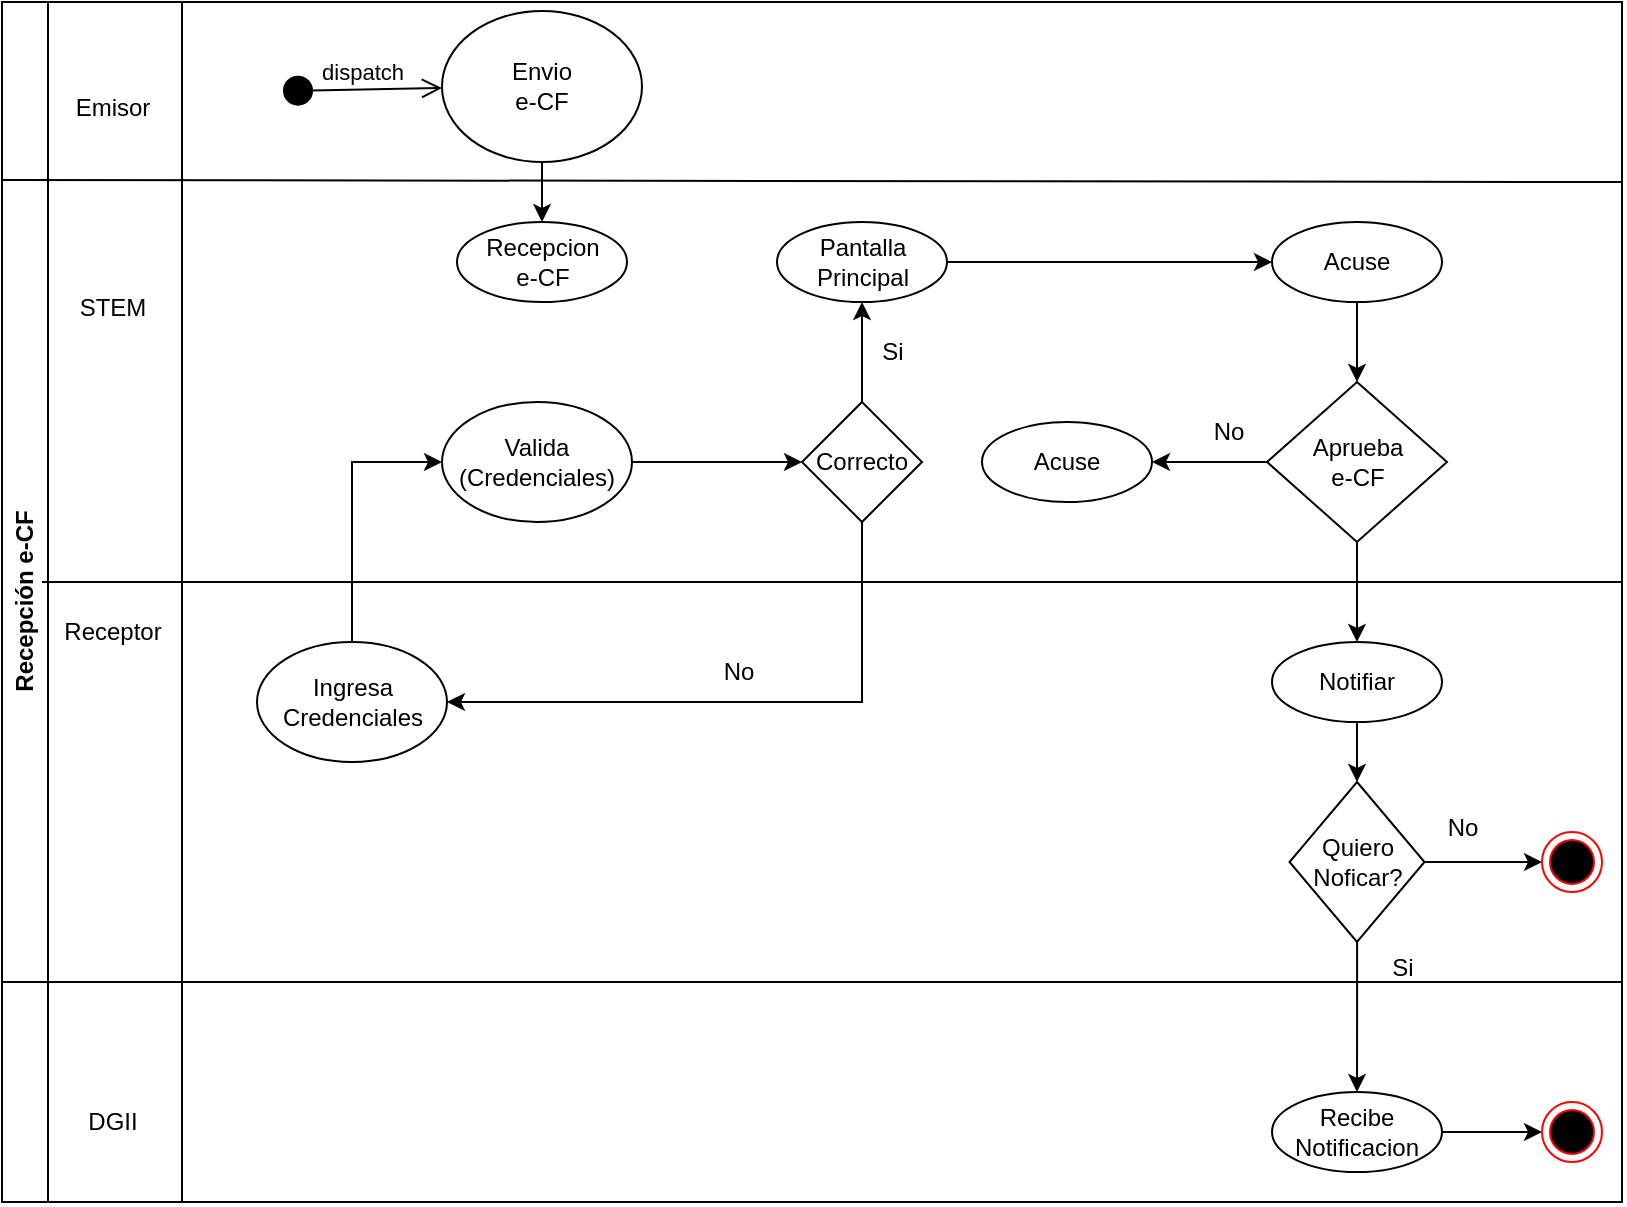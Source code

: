 <mxfile version="23.1.1" type="github">
  <diagram id="kgpKYQtTHZ0yAKxKKP6v" name="Page-1">
    <mxGraphModel dx="878" dy="514" grid="1" gridSize="10" guides="1" tooltips="1" connect="1" arrows="1" fold="1" page="1" pageScale="1" pageWidth="850" pageHeight="1100" math="0" shadow="0">
      <root>
        <mxCell id="0" />
        <mxCell id="1" parent="0" />
        <mxCell id="AM0ow1BMnHBGBbMgDqAt-38" value="Recepción e-CF" style="swimlane;horizontal=0;whiteSpace=wrap;html=1;" vertex="1" parent="1">
          <mxGeometry x="100" y="1070" width="810" height="600" as="geometry" />
        </mxCell>
        <mxCell id="AM0ow1BMnHBGBbMgDqAt-47" value="" style="endArrow=none;html=1;rounded=0;exitX=0;exitY=0.25;exitDx=0;exitDy=0;" edge="1" parent="AM0ow1BMnHBGBbMgDqAt-38">
          <mxGeometry width="50" height="50" relative="1" as="geometry">
            <mxPoint x="20" y="290" as="sourcePoint" />
            <mxPoint x="810" y="290" as="targetPoint" />
          </mxGeometry>
        </mxCell>
        <mxCell id="AM0ow1BMnHBGBbMgDqAt-49" value="" style="endArrow=none;html=1;rounded=0;exitX=0;exitY=0.25;exitDx=0;exitDy=0;" edge="1" parent="AM0ow1BMnHBGBbMgDqAt-38">
          <mxGeometry width="50" height="50" relative="1" as="geometry">
            <mxPoint y="490" as="sourcePoint" />
            <mxPoint x="810" y="490" as="targetPoint" />
          </mxGeometry>
        </mxCell>
        <mxCell id="AM0ow1BMnHBGBbMgDqAt-50" value="Receptor" style="text;html=1;align=center;verticalAlign=middle;resizable=0;points=[];autosize=1;strokeColor=none;fillColor=none;" vertex="1" parent="AM0ow1BMnHBGBbMgDqAt-38">
          <mxGeometry x="20" y="300" width="70" height="30" as="geometry" />
        </mxCell>
        <mxCell id="AM0ow1BMnHBGBbMgDqAt-51" value="DGII" style="text;html=1;align=center;verticalAlign=middle;resizable=0;points=[];autosize=1;strokeColor=none;fillColor=none;" vertex="1" parent="AM0ow1BMnHBGBbMgDqAt-38">
          <mxGeometry x="30" y="545" width="50" height="30" as="geometry" />
        </mxCell>
        <mxCell id="AM0ow1BMnHBGBbMgDqAt-48" value="STEM" style="text;html=1;align=center;verticalAlign=middle;resizable=0;points=[];autosize=1;strokeColor=none;fillColor=none;" vertex="1" parent="AM0ow1BMnHBGBbMgDqAt-38">
          <mxGeometry x="25" y="138" width="60" height="30" as="geometry" />
        </mxCell>
        <mxCell id="AM0ow1BMnHBGBbMgDqAt-46" value="Emisor" style="text;html=1;align=center;verticalAlign=middle;resizable=0;points=[];autosize=1;strokeColor=none;fillColor=none;" vertex="1" parent="AM0ow1BMnHBGBbMgDqAt-38">
          <mxGeometry x="25" y="38" width="60" height="30" as="geometry" />
        </mxCell>
        <mxCell id="AM0ow1BMnHBGBbMgDqAt-54" value="dispatch" style="html=1;verticalAlign=bottom;startArrow=circle;startFill=1;endArrow=open;startSize=6;endSize=8;curved=0;rounded=0;" edge="1" parent="AM0ow1BMnHBGBbMgDqAt-38" target="AM0ow1BMnHBGBbMgDqAt-55">
          <mxGeometry width="80" relative="1" as="geometry">
            <mxPoint x="140" y="44.5" as="sourcePoint" />
            <mxPoint x="220" y="44.5" as="targetPoint" />
          </mxGeometry>
        </mxCell>
        <mxCell id="AM0ow1BMnHBGBbMgDqAt-57" style="edgeStyle=orthogonalEdgeStyle;rounded=0;orthogonalLoop=1;jettySize=auto;html=1;" edge="1" parent="AM0ow1BMnHBGBbMgDqAt-38" source="AM0ow1BMnHBGBbMgDqAt-55" target="AM0ow1BMnHBGBbMgDqAt-56">
          <mxGeometry relative="1" as="geometry" />
        </mxCell>
        <mxCell id="AM0ow1BMnHBGBbMgDqAt-55" value="Envio&lt;br&gt;e-CF" style="ellipse;whiteSpace=wrap;html=1;" vertex="1" parent="AM0ow1BMnHBGBbMgDqAt-38">
          <mxGeometry x="220" y="4.5" width="100" height="75.5" as="geometry" />
        </mxCell>
        <mxCell id="AM0ow1BMnHBGBbMgDqAt-56" value="Recepcion&lt;br&gt;e-CF" style="ellipse;whiteSpace=wrap;html=1;" vertex="1" parent="AM0ow1BMnHBGBbMgDqAt-38">
          <mxGeometry x="227.5" y="110" width="85" height="40" as="geometry" />
        </mxCell>
        <mxCell id="AM0ow1BMnHBGBbMgDqAt-62" style="edgeStyle=orthogonalEdgeStyle;rounded=0;orthogonalLoop=1;jettySize=auto;html=1;entryX=0;entryY=0.5;entryDx=0;entryDy=0;" edge="1" parent="AM0ow1BMnHBGBbMgDqAt-38" source="AM0ow1BMnHBGBbMgDqAt-58" target="AM0ow1BMnHBGBbMgDqAt-61">
          <mxGeometry relative="1" as="geometry" />
        </mxCell>
        <mxCell id="AM0ow1BMnHBGBbMgDqAt-58" value="Valida&lt;br&gt;(Credenciales)" style="ellipse;whiteSpace=wrap;html=1;" vertex="1" parent="AM0ow1BMnHBGBbMgDqAt-38">
          <mxGeometry x="220" y="200" width="95" height="60" as="geometry" />
        </mxCell>
        <mxCell id="AM0ow1BMnHBGBbMgDqAt-60" style="edgeStyle=orthogonalEdgeStyle;rounded=0;orthogonalLoop=1;jettySize=auto;html=1;entryX=0;entryY=0.5;entryDx=0;entryDy=0;" edge="1" parent="AM0ow1BMnHBGBbMgDqAt-38" source="AM0ow1BMnHBGBbMgDqAt-59" target="AM0ow1BMnHBGBbMgDqAt-58">
          <mxGeometry relative="1" as="geometry" />
        </mxCell>
        <mxCell id="AM0ow1BMnHBGBbMgDqAt-59" value="Ingresa&lt;br&gt;Credenciales" style="ellipse;whiteSpace=wrap;html=1;" vertex="1" parent="AM0ow1BMnHBGBbMgDqAt-38">
          <mxGeometry x="127.5" y="320" width="95" height="60" as="geometry" />
        </mxCell>
        <mxCell id="AM0ow1BMnHBGBbMgDqAt-65" style="edgeStyle=orthogonalEdgeStyle;rounded=0;orthogonalLoop=1;jettySize=auto;html=1;entryX=0.5;entryY=1;entryDx=0;entryDy=0;" edge="1" parent="AM0ow1BMnHBGBbMgDqAt-38" source="AM0ow1BMnHBGBbMgDqAt-61" target="AM0ow1BMnHBGBbMgDqAt-64">
          <mxGeometry relative="1" as="geometry" />
        </mxCell>
        <mxCell id="AM0ow1BMnHBGBbMgDqAt-67" style="edgeStyle=orthogonalEdgeStyle;rounded=0;orthogonalLoop=1;jettySize=auto;html=1;entryX=1;entryY=0.5;entryDx=0;entryDy=0;" edge="1" parent="AM0ow1BMnHBGBbMgDqAt-38" source="AM0ow1BMnHBGBbMgDqAt-61" target="AM0ow1BMnHBGBbMgDqAt-59">
          <mxGeometry relative="1" as="geometry">
            <Array as="points">
              <mxPoint x="430" y="350" />
            </Array>
          </mxGeometry>
        </mxCell>
        <mxCell id="AM0ow1BMnHBGBbMgDqAt-61" value="Correcto" style="rhombus;whiteSpace=wrap;html=1;" vertex="1" parent="AM0ow1BMnHBGBbMgDqAt-38">
          <mxGeometry x="400" y="200" width="60" height="60" as="geometry" />
        </mxCell>
        <mxCell id="AM0ow1BMnHBGBbMgDqAt-70" style="edgeStyle=orthogonalEdgeStyle;rounded=0;orthogonalLoop=1;jettySize=auto;html=1;entryX=0;entryY=0.5;entryDx=0;entryDy=0;" edge="1" parent="AM0ow1BMnHBGBbMgDqAt-38" source="AM0ow1BMnHBGBbMgDqAt-64" target="AM0ow1BMnHBGBbMgDqAt-69">
          <mxGeometry relative="1" as="geometry" />
        </mxCell>
        <mxCell id="AM0ow1BMnHBGBbMgDqAt-64" value="Pantalla&lt;br&gt;Principal" style="ellipse;whiteSpace=wrap;html=1;" vertex="1" parent="AM0ow1BMnHBGBbMgDqAt-38">
          <mxGeometry x="387.5" y="110" width="85" height="40" as="geometry" />
        </mxCell>
        <mxCell id="AM0ow1BMnHBGBbMgDqAt-72" style="edgeStyle=orthogonalEdgeStyle;rounded=0;orthogonalLoop=1;jettySize=auto;html=1;entryX=0.5;entryY=0;entryDx=0;entryDy=0;" edge="1" parent="AM0ow1BMnHBGBbMgDqAt-38" source="AM0ow1BMnHBGBbMgDqAt-69" target="AM0ow1BMnHBGBbMgDqAt-71">
          <mxGeometry relative="1" as="geometry" />
        </mxCell>
        <mxCell id="AM0ow1BMnHBGBbMgDqAt-69" value="Acuse" style="ellipse;whiteSpace=wrap;html=1;" vertex="1" parent="AM0ow1BMnHBGBbMgDqAt-38">
          <mxGeometry x="635" y="110" width="85" height="40" as="geometry" />
        </mxCell>
        <mxCell id="AM0ow1BMnHBGBbMgDqAt-74" style="edgeStyle=orthogonalEdgeStyle;rounded=0;orthogonalLoop=1;jettySize=auto;html=1;entryX=1;entryY=0.5;entryDx=0;entryDy=0;" edge="1" parent="AM0ow1BMnHBGBbMgDqAt-38" source="AM0ow1BMnHBGBbMgDqAt-71" target="AM0ow1BMnHBGBbMgDqAt-73">
          <mxGeometry relative="1" as="geometry" />
        </mxCell>
        <mxCell id="AM0ow1BMnHBGBbMgDqAt-82" style="edgeStyle=orthogonalEdgeStyle;rounded=0;orthogonalLoop=1;jettySize=auto;html=1;entryX=0.5;entryY=0;entryDx=0;entryDy=0;" edge="1" parent="AM0ow1BMnHBGBbMgDqAt-38" source="AM0ow1BMnHBGBbMgDqAt-71" target="AM0ow1BMnHBGBbMgDqAt-76">
          <mxGeometry relative="1" as="geometry" />
        </mxCell>
        <mxCell id="AM0ow1BMnHBGBbMgDqAt-71" value="Aprueba&lt;br&gt;e-CF" style="rhombus;whiteSpace=wrap;html=1;" vertex="1" parent="AM0ow1BMnHBGBbMgDqAt-38">
          <mxGeometry x="632.5" y="190" width="90" height="80" as="geometry" />
        </mxCell>
        <mxCell id="AM0ow1BMnHBGBbMgDqAt-73" value="Acuse" style="ellipse;whiteSpace=wrap;html=1;" vertex="1" parent="AM0ow1BMnHBGBbMgDqAt-38">
          <mxGeometry x="490" y="210" width="85" height="40" as="geometry" />
        </mxCell>
        <mxCell id="AM0ow1BMnHBGBbMgDqAt-83" style="edgeStyle=orthogonalEdgeStyle;rounded=0;orthogonalLoop=1;jettySize=auto;html=1;entryX=0.5;entryY=0;entryDx=0;entryDy=0;" edge="1" parent="AM0ow1BMnHBGBbMgDqAt-38" source="AM0ow1BMnHBGBbMgDqAt-76" target="AM0ow1BMnHBGBbMgDqAt-81">
          <mxGeometry relative="1" as="geometry" />
        </mxCell>
        <mxCell id="AM0ow1BMnHBGBbMgDqAt-76" value="Notifiar" style="ellipse;whiteSpace=wrap;html=1;" vertex="1" parent="AM0ow1BMnHBGBbMgDqAt-38">
          <mxGeometry x="635" y="320" width="85" height="40" as="geometry" />
        </mxCell>
        <mxCell id="AM0ow1BMnHBGBbMgDqAt-45" value="" style="endArrow=none;html=1;rounded=0;exitX=0;exitY=0.25;exitDx=0;exitDy=0;" edge="1" parent="AM0ow1BMnHBGBbMgDqAt-38">
          <mxGeometry width="50" height="50" relative="1" as="geometry">
            <mxPoint y="89" as="sourcePoint" />
            <mxPoint x="810" y="90" as="targetPoint" />
          </mxGeometry>
        </mxCell>
        <mxCell id="AM0ow1BMnHBGBbMgDqAt-79" style="edgeStyle=orthogonalEdgeStyle;rounded=0;orthogonalLoop=1;jettySize=auto;html=1;" edge="1" parent="AM0ow1BMnHBGBbMgDqAt-38" source="AM0ow1BMnHBGBbMgDqAt-77" target="AM0ow1BMnHBGBbMgDqAt-78">
          <mxGeometry relative="1" as="geometry" />
        </mxCell>
        <mxCell id="AM0ow1BMnHBGBbMgDqAt-77" value="Recibe&lt;br&gt;Notificacion" style="ellipse;whiteSpace=wrap;html=1;" vertex="1" parent="AM0ow1BMnHBGBbMgDqAt-38">
          <mxGeometry x="635" y="545" width="85" height="40" as="geometry" />
        </mxCell>
        <mxCell id="AM0ow1BMnHBGBbMgDqAt-78" value="" style="ellipse;html=1;shape=endState;fillColor=#000000;strokeColor=#ff0000;" vertex="1" parent="AM0ow1BMnHBGBbMgDqAt-38">
          <mxGeometry x="770" y="550" width="30" height="30" as="geometry" />
        </mxCell>
        <mxCell id="AM0ow1BMnHBGBbMgDqAt-84" style="edgeStyle=orthogonalEdgeStyle;rounded=0;orthogonalLoop=1;jettySize=auto;html=1;entryX=0.5;entryY=0;entryDx=0;entryDy=0;" edge="1" parent="AM0ow1BMnHBGBbMgDqAt-38" source="AM0ow1BMnHBGBbMgDqAt-81" target="AM0ow1BMnHBGBbMgDqAt-77">
          <mxGeometry relative="1" as="geometry" />
        </mxCell>
        <mxCell id="AM0ow1BMnHBGBbMgDqAt-86" style="edgeStyle=orthogonalEdgeStyle;rounded=0;orthogonalLoop=1;jettySize=auto;html=1;entryX=0;entryY=0.5;entryDx=0;entryDy=0;" edge="1" parent="AM0ow1BMnHBGBbMgDqAt-38" source="AM0ow1BMnHBGBbMgDqAt-81" target="AM0ow1BMnHBGBbMgDqAt-85">
          <mxGeometry relative="1" as="geometry" />
        </mxCell>
        <mxCell id="AM0ow1BMnHBGBbMgDqAt-81" value="Quiero&lt;br&gt;Noficar?" style="rhombus;whiteSpace=wrap;html=1;" vertex="1" parent="AM0ow1BMnHBGBbMgDqAt-38">
          <mxGeometry x="643.75" y="390" width="67.5" height="80" as="geometry" />
        </mxCell>
        <mxCell id="AM0ow1BMnHBGBbMgDqAt-85" value="" style="ellipse;html=1;shape=endState;fillColor=#000000;strokeColor=#ff0000;" vertex="1" parent="AM0ow1BMnHBGBbMgDqAt-38">
          <mxGeometry x="770" y="415" width="30" height="30" as="geometry" />
        </mxCell>
        <mxCell id="AM0ow1BMnHBGBbMgDqAt-66" value="Si" style="text;html=1;align=center;verticalAlign=middle;resizable=0;points=[];autosize=1;strokeColor=none;fillColor=none;" vertex="1" parent="AM0ow1BMnHBGBbMgDqAt-38">
          <mxGeometry x="430" y="160" width="30" height="30" as="geometry" />
        </mxCell>
        <mxCell id="AM0ow1BMnHBGBbMgDqAt-68" value="No" style="text;html=1;align=center;verticalAlign=middle;resizable=0;points=[];autosize=1;strokeColor=none;fillColor=none;" vertex="1" parent="AM0ow1BMnHBGBbMgDqAt-38">
          <mxGeometry x="347.5" y="320" width="40" height="30" as="geometry" />
        </mxCell>
        <mxCell id="AM0ow1BMnHBGBbMgDqAt-75" value="No" style="text;html=1;align=center;verticalAlign=middle;resizable=0;points=[];autosize=1;strokeColor=none;fillColor=none;" vertex="1" parent="AM0ow1BMnHBGBbMgDqAt-38">
          <mxGeometry x="592.5" y="200" width="40" height="30" as="geometry" />
        </mxCell>
        <mxCell id="AM0ow1BMnHBGBbMgDqAt-87" value="No" style="text;html=1;align=center;verticalAlign=middle;resizable=0;points=[];autosize=1;strokeColor=none;fillColor=none;" vertex="1" parent="AM0ow1BMnHBGBbMgDqAt-38">
          <mxGeometry x="710" y="398" width="40" height="30" as="geometry" />
        </mxCell>
        <mxCell id="AM0ow1BMnHBGBbMgDqAt-43" value="" style="endArrow=none;html=1;rounded=0;" edge="1" parent="1">
          <mxGeometry width="50" height="50" relative="1" as="geometry">
            <mxPoint x="190" y="1670" as="sourcePoint" />
            <mxPoint x="190" y="1070" as="targetPoint" />
            <Array as="points">
              <mxPoint x="190" y="1250" />
            </Array>
          </mxGeometry>
        </mxCell>
        <mxCell id="AM0ow1BMnHBGBbMgDqAt-89" value="Si" style="text;html=1;align=center;verticalAlign=middle;resizable=0;points=[];autosize=1;strokeColor=none;fillColor=none;" vertex="1" parent="1">
          <mxGeometry x="785" y="1538" width="30" height="30" as="geometry" />
        </mxCell>
      </root>
    </mxGraphModel>
  </diagram>
</mxfile>
